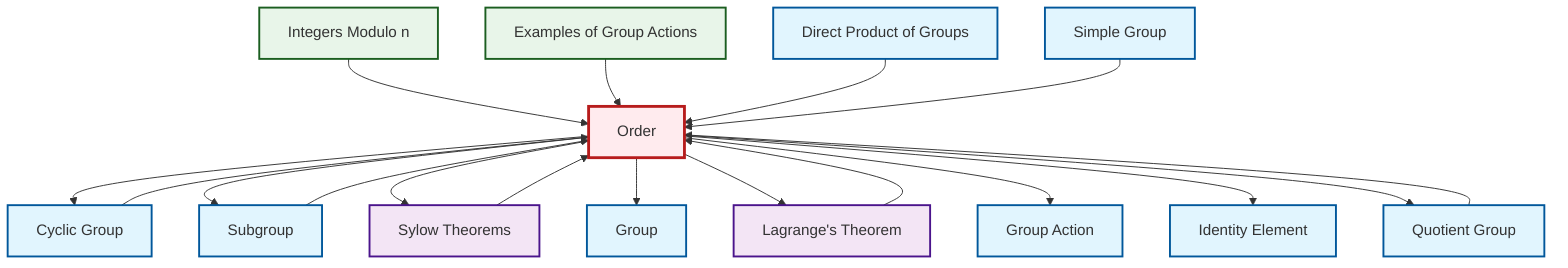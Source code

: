 graph TD
    classDef definition fill:#e1f5fe,stroke:#01579b,stroke-width:2px
    classDef theorem fill:#f3e5f5,stroke:#4a148c,stroke-width:2px
    classDef axiom fill:#fff3e0,stroke:#e65100,stroke-width:2px
    classDef example fill:#e8f5e9,stroke:#1b5e20,stroke-width:2px
    classDef current fill:#ffebee,stroke:#b71c1c,stroke-width:3px
    def-order["Order"]:::definition
    def-identity-element["Identity Element"]:::definition
    ex-group-action-examples["Examples of Group Actions"]:::example
    def-direct-product["Direct Product of Groups"]:::definition
    ex-quotient-integers-mod-n["Integers Modulo n"]:::example
    def-quotient-group["Quotient Group"]:::definition
    def-group-action["Group Action"]:::definition
    def-group["Group"]:::definition
    def-cyclic-group["Cyclic Group"]:::definition
    thm-lagrange["Lagrange's Theorem"]:::theorem
    def-subgroup["Subgroup"]:::definition
    thm-sylow["Sylow Theorems"]:::theorem
    def-simple-group["Simple Group"]:::definition
    def-order --> def-cyclic-group
    def-order --> def-subgroup
    ex-quotient-integers-mod-n --> def-order
    thm-sylow --> def-order
    def-order --> thm-sylow
    def-cyclic-group --> def-order
    def-order --> def-group
    def-order --> thm-lagrange
    def-order --> def-group-action
    def-order --> def-identity-element
    ex-group-action-examples --> def-order
    def-subgroup --> def-order
    def-quotient-group --> def-order
    def-order --> def-quotient-group
    def-direct-product --> def-order
    thm-lagrange --> def-order
    def-simple-group --> def-order
    class def-order current